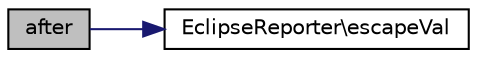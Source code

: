 digraph "after"
{
  edge [fontname="Helvetica",fontsize="10",labelfontname="Helvetica",labelfontsize="10"];
  node [fontname="Helvetica",fontsize="10",shape=record];
  rankdir="LR";
  Node1 [label="after",height=0.2,width=0.4,color="black", fillcolor="grey75", style="filled" fontcolor="black"];
  Node1 -> Node2 [color="midnightblue",fontsize="10",style="solid",fontname="Helvetica"];
  Node2 [label="EclipseReporter\\escapeVal",height=0.2,width=0.4,color="black", fillcolor="white", style="filled",URL="$class_eclipse_reporter.html#a1219342227a7cd14a6f2e326832aedf5"];
}
